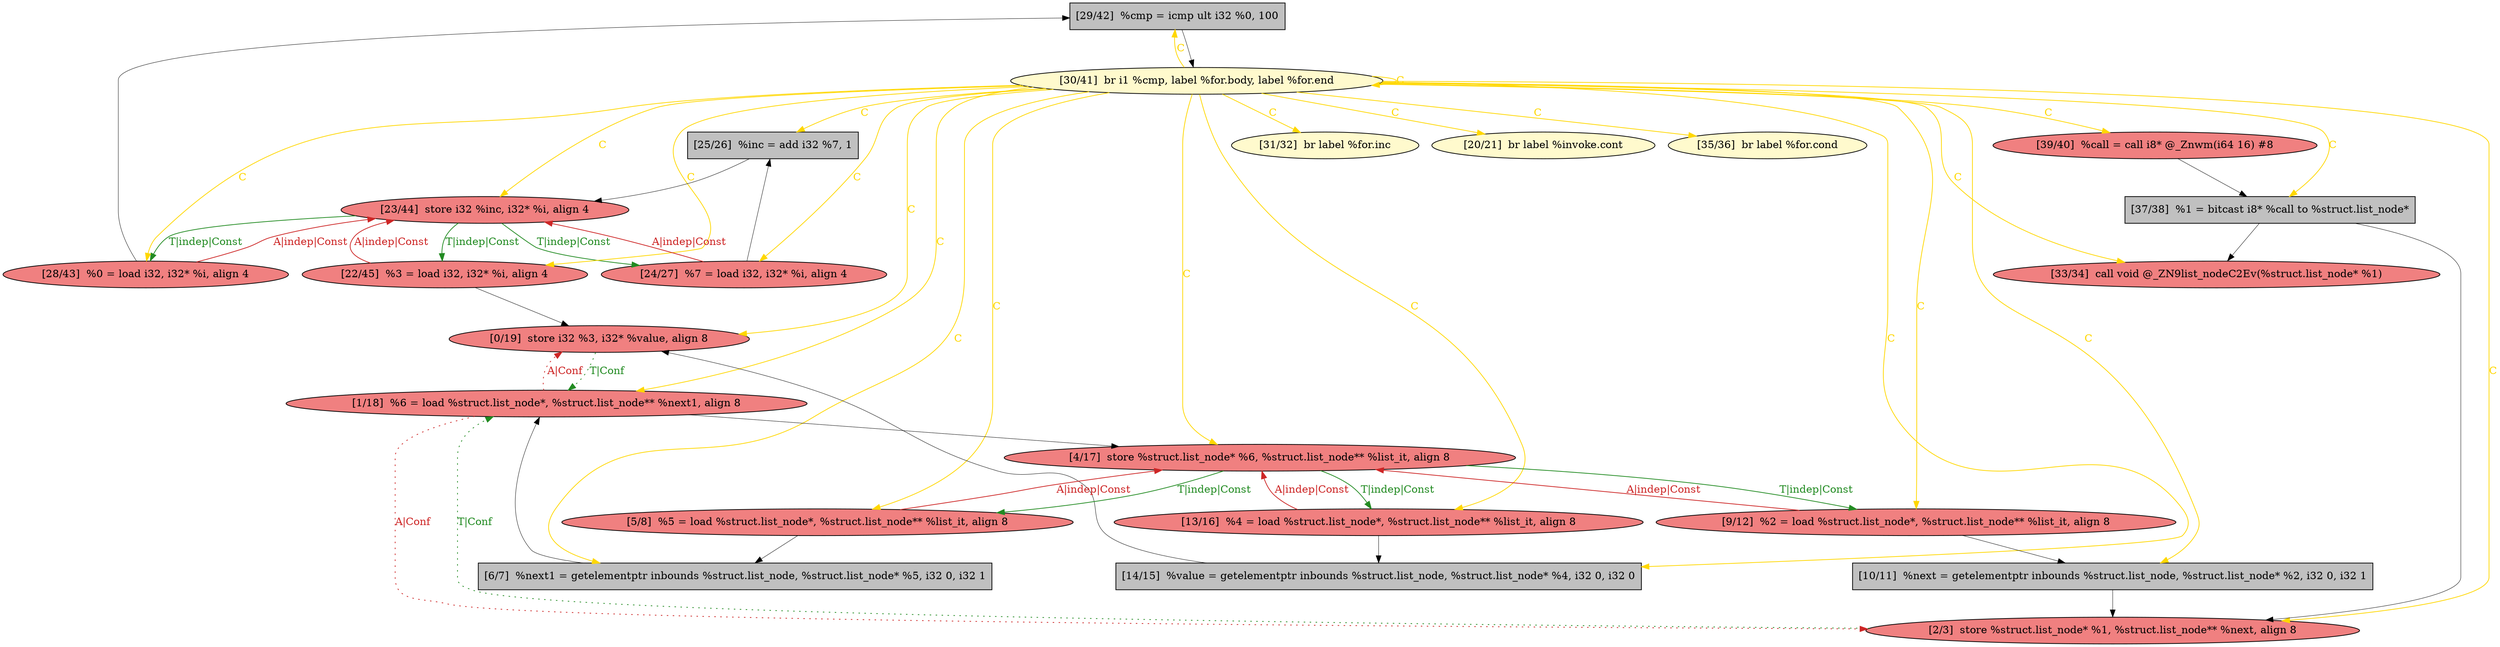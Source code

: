 
digraph G {


node1007 [fillcolor=grey,label="[29/42]  %cmp = icmp ult i32 %0, 100",shape=rectangle,style=filled ]
node1006 [fillcolor=lightcoral,label="[28/43]  %0 = load i32, i32* %i, align 4",shape=ellipse,style=filled ]
node1005 [fillcolor=lightcoral,label="[23/44]  store i32 %inc, i32* %i, align 4",shape=ellipse,style=filled ]
node1003 [fillcolor=lemonchiffon,label="[30/41]  br i1 %cmp, label %for.body, label %for.end",shape=ellipse,style=filled ]
node1001 [fillcolor=lightcoral,label="[33/34]  call void @_ZN9list_nodeC2Ev(%struct.list_node* %1)",shape=ellipse,style=filled ]
node989 [fillcolor=lightcoral,label="[24/27]  %7 = load i32, i32* %i, align 4",shape=ellipse,style=filled ]
node1002 [fillcolor=grey,label="[6/7]  %next1 = getelementptr inbounds %struct.list_node, %struct.list_node* %5, i32 0, i32 1",shape=rectangle,style=filled ]
node990 [fillcolor=lightcoral,label="[2/3]  store %struct.list_node* %1, %struct.list_node** %next, align 8",shape=ellipse,style=filled ]
node988 [fillcolor=lightcoral,label="[22/45]  %3 = load i32, i32* %i, align 4",shape=ellipse,style=filled ]
node987 [fillcolor=grey,label="[14/15]  %value = getelementptr inbounds %struct.list_node, %struct.list_node* %4, i32 0, i32 0",shape=rectangle,style=filled ]
node985 [fillcolor=lightcoral,label="[0/19]  store i32 %3, i32* %value, align 8",shape=ellipse,style=filled ]
node1000 [fillcolor=lemonchiffon,label="[31/32]  br label %for.inc",shape=ellipse,style=filled ]
node986 [fillcolor=lemonchiffon,label="[20/21]  br label %invoke.cont",shape=ellipse,style=filled ]
node991 [fillcolor=grey,label="[37/38]  %1 = bitcast i8* %call to %struct.list_node*",shape=rectangle,style=filled ]
node999 [fillcolor=lightcoral,label="[13/16]  %4 = load %struct.list_node*, %struct.list_node** %list_it, align 8",shape=ellipse,style=filled ]
node994 [fillcolor=lightcoral,label="[4/17]  store %struct.list_node* %6, %struct.list_node** %list_it, align 8",shape=ellipse,style=filled ]
node992 [fillcolor=lightcoral,label="[1/18]  %6 = load %struct.list_node*, %struct.list_node** %next1, align 8",shape=ellipse,style=filled ]
node993 [fillcolor=grey,label="[10/11]  %next = getelementptr inbounds %struct.list_node, %struct.list_node* %2, i32 0, i32 1",shape=rectangle,style=filled ]
node1004 [fillcolor=lightcoral,label="[9/12]  %2 = load %struct.list_node*, %struct.list_node** %list_it, align 8",shape=ellipse,style=filled ]
node995 [fillcolor=lemonchiffon,label="[35/36]  br label %for.cond",shape=ellipse,style=filled ]
node996 [fillcolor=lightcoral,label="[39/40]  %call = call i8* @_Znwm(i64 16) #8",shape=ellipse,style=filled ]
node997 [fillcolor=lightcoral,label="[5/8]  %5 = load %struct.list_node*, %struct.list_node** %list_it, align 8",shape=ellipse,style=filled ]
node998 [fillcolor=grey,label="[25/26]  %inc = add i32 %7, 1",shape=rectangle,style=filled ]

node1003->node1002 [style=solid,color=gold,label="C",penwidth=1.0,fontcolor=gold ]
node1006->node1005 [style=solid,color=firebrick3,label="A|indep|Const",penwidth=1.0,fontcolor=firebrick3 ]
node1005->node1006 [style=solid,color=forestgreen,label="T|indep|Const",penwidth=1.0,fontcolor=forestgreen ]
node992->node985 [style=dotted,color=firebrick3,label="A|Conf",penwidth=1.0,fontcolor=firebrick3 ]
node985->node992 [style=dotted,color=forestgreen,label="T|Conf",penwidth=1.0,fontcolor=forestgreen ]
node1003->node987 [style=solid,color=gold,label="C",penwidth=1.0,fontcolor=gold ]
node999->node994 [style=solid,color=firebrick3,label="A|indep|Const",penwidth=1.0,fontcolor=firebrick3 ]
node1002->node992 [style=solid,color=black,label="",penwidth=0.5,fontcolor=black ]
node1003->node989 [style=solid,color=gold,label="C",penwidth=1.0,fontcolor=gold ]
node997->node994 [style=solid,color=firebrick3,label="A|indep|Const",penwidth=1.0,fontcolor=firebrick3 ]
node994->node997 [style=solid,color=forestgreen,label="T|indep|Const",penwidth=1.0,fontcolor=forestgreen ]
node992->node990 [style=dotted,color=firebrick3,label="A|Conf",penwidth=1.0,fontcolor=firebrick3 ]
node990->node992 [style=dotted,color=forestgreen,label="T|Conf",penwidth=1.0,fontcolor=forestgreen ]
node1006->node1007 [style=solid,color=black,label="",penwidth=0.5,fontcolor=black ]
node1005->node989 [style=solid,color=forestgreen,label="T|indep|Const",penwidth=1.0,fontcolor=forestgreen ]
node1004->node994 [style=solid,color=firebrick3,label="A|indep|Const",penwidth=1.0,fontcolor=firebrick3 ]
node1003->node992 [style=solid,color=gold,label="C",penwidth=1.0,fontcolor=gold ]
node987->node985 [style=solid,color=black,label="",penwidth=0.5,fontcolor=black ]
node1003->node988 [style=solid,color=gold,label="C",penwidth=1.0,fontcolor=gold ]
node991->node990 [style=solid,color=black,label="",penwidth=0.5,fontcolor=black ]
node1003->node994 [style=solid,color=gold,label="C",penwidth=1.0,fontcolor=gold ]
node1003->node999 [style=solid,color=gold,label="C",penwidth=1.0,fontcolor=gold ]
node997->node1002 [style=solid,color=black,label="",penwidth=0.5,fontcolor=black ]
node1003->node1005 [style=solid,color=gold,label="C",penwidth=1.0,fontcolor=gold ]
node1007->node1003 [style=solid,color=black,label="",penwidth=0.5,fontcolor=black ]
node1003->node985 [style=solid,color=gold,label="C",penwidth=1.0,fontcolor=gold ]
node1003->node996 [style=solid,color=gold,label="C",penwidth=1.0,fontcolor=gold ]
node1003->node1003 [style=solid,color=gold,label="C",penwidth=1.0,fontcolor=gold ]
node1003->node991 [style=solid,color=gold,label="C",penwidth=1.0,fontcolor=gold ]
node1003->node986 [style=solid,color=gold,label="C",penwidth=1.0,fontcolor=gold ]
node1003->node1006 [style=solid,color=gold,label="C",penwidth=1.0,fontcolor=gold ]
node1003->node1007 [style=solid,color=gold,label="C",penwidth=1.0,fontcolor=gold ]
node1003->node1000 [style=solid,color=gold,label="C",penwidth=1.0,fontcolor=gold ]
node994->node999 [style=solid,color=forestgreen,label="T|indep|Const",penwidth=1.0,fontcolor=forestgreen ]
node1003->node1001 [style=solid,color=gold,label="C",penwidth=1.0,fontcolor=gold ]
node998->node1005 [style=solid,color=black,label="",penwidth=0.5,fontcolor=black ]
node999->node987 [style=solid,color=black,label="",penwidth=0.5,fontcolor=black ]
node996->node991 [style=solid,color=black,label="",penwidth=0.5,fontcolor=black ]
node1003->node998 [style=solid,color=gold,label="C",penwidth=1.0,fontcolor=gold ]
node1003->node993 [style=solid,color=gold,label="C",penwidth=1.0,fontcolor=gold ]
node993->node990 [style=solid,color=black,label="",penwidth=0.5,fontcolor=black ]
node988->node1005 [style=solid,color=firebrick3,label="A|indep|Const",penwidth=1.0,fontcolor=firebrick3 ]
node992->node994 [style=solid,color=black,label="",penwidth=0.5,fontcolor=black ]
node1003->node1004 [style=solid,color=gold,label="C",penwidth=1.0,fontcolor=gold ]
node1003->node997 [style=solid,color=gold,label="C",penwidth=1.0,fontcolor=gold ]
node1003->node990 [style=solid,color=gold,label="C",penwidth=1.0,fontcolor=gold ]
node1005->node988 [style=solid,color=forestgreen,label="T|indep|Const",penwidth=1.0,fontcolor=forestgreen ]
node1003->node995 [style=solid,color=gold,label="C",penwidth=1.0,fontcolor=gold ]
node994->node1004 [style=solid,color=forestgreen,label="T|indep|Const",penwidth=1.0,fontcolor=forestgreen ]
node989->node1005 [style=solid,color=firebrick3,label="A|indep|Const",penwidth=1.0,fontcolor=firebrick3 ]
node991->node1001 [style=solid,color=black,label="",penwidth=0.5,fontcolor=black ]
node989->node998 [style=solid,color=black,label="",penwidth=0.5,fontcolor=black ]
node1004->node993 [style=solid,color=black,label="",penwidth=0.5,fontcolor=black ]
node988->node985 [style=solid,color=black,label="",penwidth=0.5,fontcolor=black ]


}

